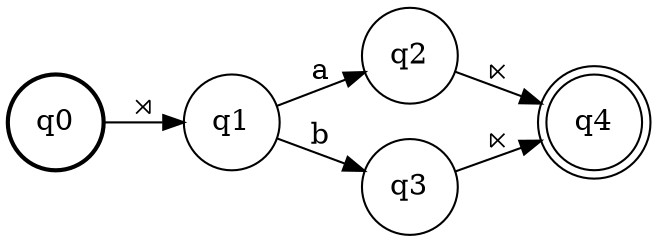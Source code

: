 digraph FST {
rankdir = LR;
size = "8.5,11";
center = 1;
orientation = Portrait;
ranksep = "0.4";
nodesep = "0.25";
0 [label = "q0", shape = circle, style = bold, fontsize = 14]
	0 -> 1 [label = "⋊", fontsize = 14];
1 [label = "q1", shape = circle, style = solid, fontsize = 14]
	1 -> 2 [label = "a", fontsize = 14];
	1 -> 3 [label = "b", fontsize = 14];
2 [label = "q2", shape = circle, style = solid, fontsize = 14]
	2 -> 4 [label = "⋉", fontsize = 14];
3 [label = "q3", shape = circle, style = solid, fontsize = 14]
	3 -> 4 [label = "⋉", fontsize = 14];
4 [label = "q4", shape = doublecircle, style = solid, fontsize = 14]
}
